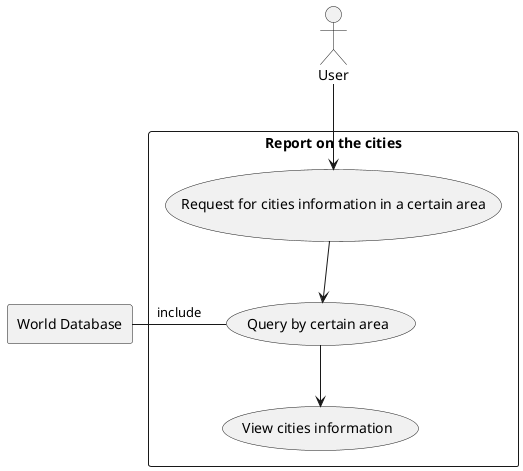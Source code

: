 'USE CASE: 2 Produce a report on the cities (categorized by the world, their region, their continent, their country, or their district) which are organised by the largest population to the smallest
@startuml
'Delecare skinparam
skinparam packageStyle rectangle
'Declare actor as user
actor User
'Declare database as D for world sql
rectangle "World Database" as D

rectangle "Report on the cities" {
'Delcare usecase information
usecase UC1 as "Request for cities information in a certain area"
usecase UC2 as "Query by certain area"
usecase UC3 as "View cities information"

'Start usecase diagram
User --> UC1
'(start) -down-> UC1
UC1 -down-> UC2
UC2 -left- D:include
UC2 -down-> UC3
}

'End usecase diagram
@enduml